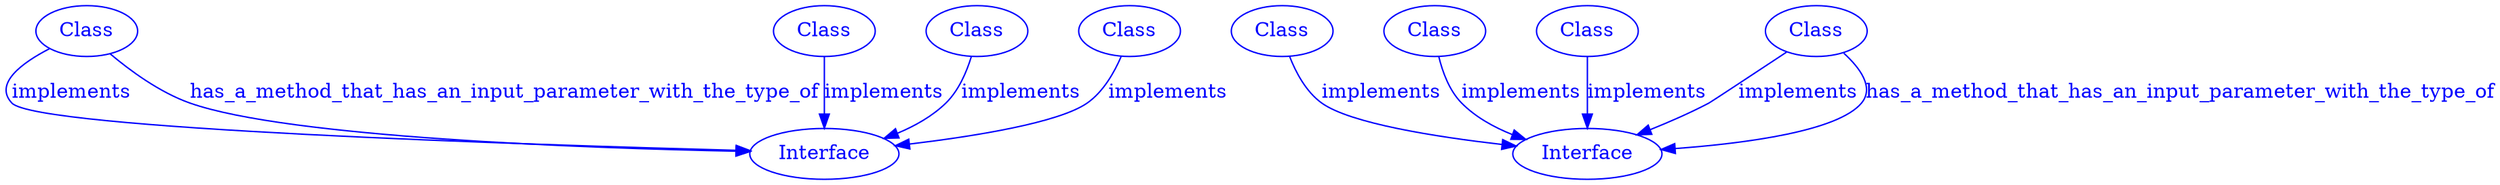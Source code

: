 
digraph SubdueGraph {
  146 [label="Class",color=blue,fontcolor=blue];
  147 [label="Class",color=blue,fontcolor=blue];
  148 [label="Class",color=blue,fontcolor=blue];
  149 [label="Interface",color=blue,fontcolor=blue];
  157 [label="Class",color=blue,fontcolor=blue];
  146 -> 149 [label="implements",color=blue,fontcolor=blue];
  147 -> 149 [label="implements",color=blue,fontcolor=blue];
  148 -> 149 [label="implements",color=blue,fontcolor=blue];
  157 -> 149 [label="implements",color=blue,fontcolor=blue];
  146 -> 149 [label="has_a_method_that_has_an_input_parameter_with_the_type_of",color=blue,fontcolor=blue];
  107 [label="Class",color=blue,fontcolor=blue];
  110 [label="Class",color=blue,fontcolor=blue];
  114 [label="Interface",color=blue,fontcolor=blue];
  115 [label="Class",color=blue,fontcolor=blue];
  116 [label="Class",color=blue,fontcolor=blue];
  107 -> 114 [label="implements",color=blue,fontcolor=blue];
  110 -> 114 [label="implements",color=blue,fontcolor=blue];
  115 -> 114 [label="implements",color=blue,fontcolor=blue];
  116 -> 114 [label="implements",color=blue,fontcolor=blue];
  116 -> 114 [label="has_a_method_that_has_an_input_parameter_with_the_type_of",color=blue,fontcolor=blue];
}
